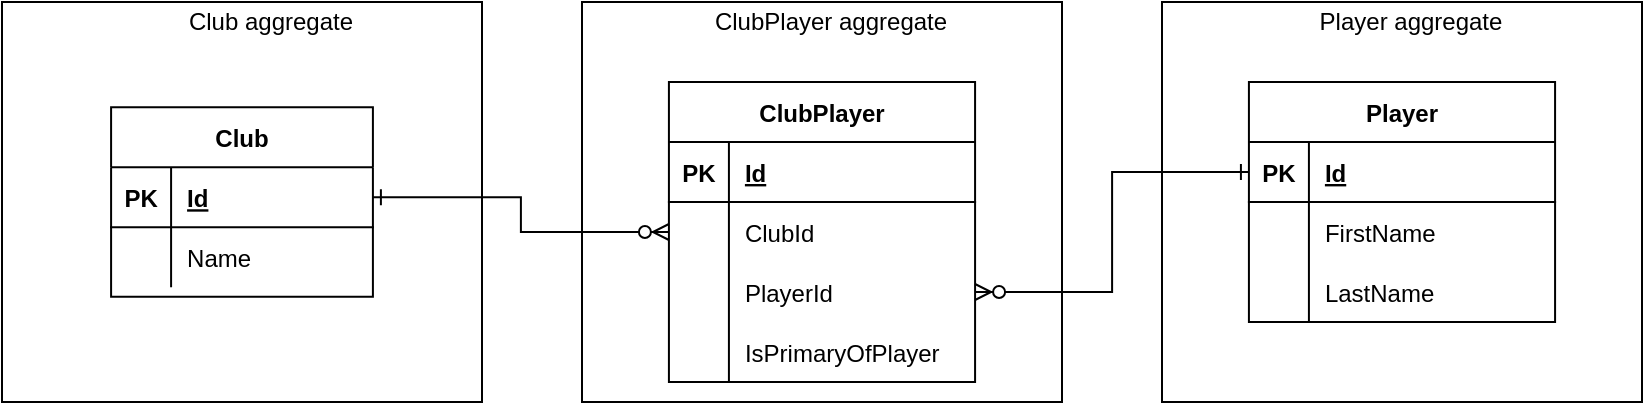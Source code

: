 <mxfile version="14.8.5" type="device"><diagram id="R2lEEEUBdFMjLlhIrx00" name="Page-1"><mxGraphModel dx="1768" dy="880" grid="1" gridSize="10" guides="1" tooltips="1" connect="1" arrows="1" fold="1" page="1" pageScale="1" pageWidth="850" pageHeight="1100" math="0" shadow="0" extFonts="Permanent Marker^https://fonts.googleapis.com/css?family=Permanent+Marker"><root><mxCell id="0"/><mxCell id="1" parent="0"/><mxCell id="gg8PAinaPa6_kpaQrIuv-1" value="" style="group" parent="1" vertex="1" connectable="0"><mxGeometry x="460" y="320" width="240" height="200" as="geometry"/></mxCell><mxCell id="YP9DN8QgEFIF_HLCPCEO-30" value="" style="whiteSpace=wrap;html=1;" parent="gg8PAinaPa6_kpaQrIuv-1" vertex="1"><mxGeometry width="240" height="200" as="geometry"/></mxCell><mxCell id="YP9DN8QgEFIF_HLCPCEO-31" value="Player aggregate" style="text;html=1;align=center;verticalAlign=middle;resizable=0;points=[];autosize=1;strokeColor=none;" parent="gg8PAinaPa6_kpaQrIuv-1" vertex="1"><mxGeometry x="69.231" width="110" height="20" as="geometry"/></mxCell><mxCell id="YP9DN8QgEFIF_HLCPCEO-17" value="Player" style="shape=table;startSize=30;container=1;collapsible=1;childLayout=tableLayout;fixedRows=1;rowLines=0;fontStyle=1;align=center;resizeLast=1;" parent="gg8PAinaPa6_kpaQrIuv-1" vertex="1"><mxGeometry x="43.46" y="40" width="153.08" height="120" as="geometry"/></mxCell><mxCell id="YP9DN8QgEFIF_HLCPCEO-18" value="" style="shape=partialRectangle;collapsible=0;dropTarget=0;pointerEvents=0;fillColor=none;top=0;left=0;bottom=1;right=0;points=[[0,0.5],[1,0.5]];portConstraint=eastwest;" parent="YP9DN8QgEFIF_HLCPCEO-17" vertex="1"><mxGeometry y="30" width="153.08" height="30" as="geometry"/></mxCell><mxCell id="YP9DN8QgEFIF_HLCPCEO-19" value="PK" style="shape=partialRectangle;connectable=0;fillColor=none;top=0;left=0;bottom=0;right=0;fontStyle=1;overflow=hidden;" parent="YP9DN8QgEFIF_HLCPCEO-18" vertex="1"><mxGeometry width="30" height="30" as="geometry"/></mxCell><mxCell id="YP9DN8QgEFIF_HLCPCEO-20" value="Id" style="shape=partialRectangle;connectable=0;fillColor=none;top=0;left=0;bottom=0;right=0;align=left;spacingLeft=6;fontStyle=5;overflow=hidden;" parent="YP9DN8QgEFIF_HLCPCEO-18" vertex="1"><mxGeometry x="30" width="123.08" height="30" as="geometry"/></mxCell><mxCell id="YP9DN8QgEFIF_HLCPCEO-21" value="" style="shape=partialRectangle;collapsible=0;dropTarget=0;pointerEvents=0;fillColor=none;top=0;left=0;bottom=0;right=0;points=[[0,0.5],[1,0.5]];portConstraint=eastwest;" parent="YP9DN8QgEFIF_HLCPCEO-17" vertex="1"><mxGeometry y="60" width="153.08" height="30" as="geometry"/></mxCell><mxCell id="YP9DN8QgEFIF_HLCPCEO-22" value="" style="shape=partialRectangle;connectable=0;fillColor=none;top=0;left=0;bottom=0;right=0;editable=1;overflow=hidden;" parent="YP9DN8QgEFIF_HLCPCEO-21" vertex="1"><mxGeometry width="30" height="30" as="geometry"/></mxCell><mxCell id="YP9DN8QgEFIF_HLCPCEO-23" value="FirstName" style="shape=partialRectangle;connectable=0;fillColor=none;top=0;left=0;bottom=0;right=0;align=left;spacingLeft=6;overflow=hidden;" parent="YP9DN8QgEFIF_HLCPCEO-21" vertex="1"><mxGeometry x="30" width="123.08" height="30" as="geometry"/></mxCell><mxCell id="YP9DN8QgEFIF_HLCPCEO-24" value="" style="shape=partialRectangle;collapsible=0;dropTarget=0;pointerEvents=0;fillColor=none;top=0;left=0;bottom=0;right=0;points=[[0,0.5],[1,0.5]];portConstraint=eastwest;" parent="YP9DN8QgEFIF_HLCPCEO-17" vertex="1"><mxGeometry y="90" width="153.08" height="30" as="geometry"/></mxCell><mxCell id="YP9DN8QgEFIF_HLCPCEO-25" value="" style="shape=partialRectangle;connectable=0;fillColor=none;top=0;left=0;bottom=0;right=0;editable=1;overflow=hidden;" parent="YP9DN8QgEFIF_HLCPCEO-24" vertex="1"><mxGeometry width="30" height="30" as="geometry"/></mxCell><mxCell id="YP9DN8QgEFIF_HLCPCEO-26" value="LastName" style="shape=partialRectangle;connectable=0;fillColor=none;top=0;left=0;bottom=0;right=0;align=left;spacingLeft=6;overflow=hidden;" parent="YP9DN8QgEFIF_HLCPCEO-24" vertex="1"><mxGeometry x="30" width="123.08" height="30" as="geometry"/></mxCell><mxCell id="gg8PAinaPa6_kpaQrIuv-2" value="" style="group" parent="1" vertex="1" connectable="0"><mxGeometry x="-120" y="320" width="240" height="200" as="geometry"/></mxCell><mxCell id="YP9DN8QgEFIF_HLCPCEO-15" value="" style="whiteSpace=wrap;html=1;" parent="gg8PAinaPa6_kpaQrIuv-2" vertex="1"><mxGeometry width="240" height="200.0" as="geometry"/></mxCell><mxCell id="YP9DN8QgEFIF_HLCPCEO-16" value="Club aggregate" style="text;html=1;align=center;verticalAlign=middle;resizable=0;points=[];autosize=1;strokeColor=none;" parent="gg8PAinaPa6_kpaQrIuv-2" vertex="1"><mxGeometry x="83.636" width="100" height="20" as="geometry"/></mxCell><mxCell id="YP9DN8QgEFIF_HLCPCEO-1" value="Club" style="shape=table;startSize=30;container=1;collapsible=1;childLayout=tableLayout;fixedRows=1;rowLines=0;fontStyle=1;align=center;resizeLast=1;" parent="gg8PAinaPa6_kpaQrIuv-2" vertex="1"><mxGeometry x="54.545" y="52.635" width="130.909" height="94.737" as="geometry"/></mxCell><mxCell id="YP9DN8QgEFIF_HLCPCEO-2" value="" style="shape=partialRectangle;collapsible=0;dropTarget=0;pointerEvents=0;fillColor=none;top=0;left=0;bottom=1;right=0;points=[[0,0.5],[1,0.5]];portConstraint=eastwest;" parent="YP9DN8QgEFIF_HLCPCEO-1" vertex="1"><mxGeometry y="30" width="130.909" height="30" as="geometry"/></mxCell><mxCell id="YP9DN8QgEFIF_HLCPCEO-3" value="PK" style="shape=partialRectangle;connectable=0;fillColor=none;top=0;left=0;bottom=0;right=0;fontStyle=1;overflow=hidden;" parent="YP9DN8QgEFIF_HLCPCEO-2" vertex="1"><mxGeometry width="30" height="30" as="geometry"/></mxCell><mxCell id="YP9DN8QgEFIF_HLCPCEO-4" value="Id" style="shape=partialRectangle;connectable=0;fillColor=none;top=0;left=0;bottom=0;right=0;align=left;spacingLeft=6;fontStyle=5;overflow=hidden;" parent="YP9DN8QgEFIF_HLCPCEO-2" vertex="1"><mxGeometry x="30" width="100.909" height="30" as="geometry"/></mxCell><mxCell id="YP9DN8QgEFIF_HLCPCEO-5" value="" style="shape=partialRectangle;collapsible=0;dropTarget=0;pointerEvents=0;fillColor=none;top=0;left=0;bottom=0;right=0;points=[[0,0.5],[1,0.5]];portConstraint=eastwest;" parent="YP9DN8QgEFIF_HLCPCEO-1" vertex="1"><mxGeometry y="60" width="130.909" height="30" as="geometry"/></mxCell><mxCell id="YP9DN8QgEFIF_HLCPCEO-6" value="" style="shape=partialRectangle;connectable=0;fillColor=none;top=0;left=0;bottom=0;right=0;editable=1;overflow=hidden;" parent="YP9DN8QgEFIF_HLCPCEO-5" vertex="1"><mxGeometry width="30" height="30" as="geometry"/></mxCell><mxCell id="YP9DN8QgEFIF_HLCPCEO-7" value="Name" style="shape=partialRectangle;connectable=0;fillColor=none;top=0;left=0;bottom=0;right=0;align=left;spacingLeft=6;overflow=hidden;" parent="YP9DN8QgEFIF_HLCPCEO-5" vertex="1"><mxGeometry x="30" width="100.909" height="30" as="geometry"/></mxCell><mxCell id="WrqjjgfpV-za36VBcFlf-1" value="" style="group" parent="1" vertex="1" connectable="0"><mxGeometry x="170" y="320" width="240" height="200" as="geometry"/></mxCell><mxCell id="WrqjjgfpV-za36VBcFlf-2" value="" style="whiteSpace=wrap;html=1;" parent="WrqjjgfpV-za36VBcFlf-1" vertex="1"><mxGeometry width="240" height="200" as="geometry"/></mxCell><mxCell id="WrqjjgfpV-za36VBcFlf-3" value="ClubPlayer aggregate" style="text;html=1;align=center;verticalAlign=middle;resizable=0;points=[];autosize=1;strokeColor=none;" parent="WrqjjgfpV-za36VBcFlf-1" vertex="1"><mxGeometry x="59.231" width="130" height="20" as="geometry"/></mxCell><mxCell id="WrqjjgfpV-za36VBcFlf-4" value="ClubPlayer" style="shape=table;startSize=30;container=1;collapsible=1;childLayout=tableLayout;fixedRows=1;rowLines=0;fontStyle=1;align=center;resizeLast=1;" parent="WrqjjgfpV-za36VBcFlf-1" vertex="1"><mxGeometry x="43.46" y="40" width="153.08" height="150" as="geometry"/></mxCell><mxCell id="WrqjjgfpV-za36VBcFlf-5" value="" style="shape=partialRectangle;collapsible=0;dropTarget=0;pointerEvents=0;fillColor=none;top=0;left=0;bottom=1;right=0;points=[[0,0.5],[1,0.5]];portConstraint=eastwest;" parent="WrqjjgfpV-za36VBcFlf-4" vertex="1"><mxGeometry y="30" width="153.08" height="30" as="geometry"/></mxCell><mxCell id="WrqjjgfpV-za36VBcFlf-6" value="PK" style="shape=partialRectangle;connectable=0;fillColor=none;top=0;left=0;bottom=0;right=0;fontStyle=1;overflow=hidden;" parent="WrqjjgfpV-za36VBcFlf-5" vertex="1"><mxGeometry width="30" height="30" as="geometry"/></mxCell><mxCell id="WrqjjgfpV-za36VBcFlf-7" value="Id" style="shape=partialRectangle;connectable=0;fillColor=none;top=0;left=0;bottom=0;right=0;align=left;spacingLeft=6;fontStyle=5;overflow=hidden;" parent="WrqjjgfpV-za36VBcFlf-5" vertex="1"><mxGeometry x="30" width="123.08" height="30" as="geometry"/></mxCell><mxCell id="WrqjjgfpV-za36VBcFlf-8" value="" style="shape=partialRectangle;collapsible=0;dropTarget=0;pointerEvents=0;fillColor=none;top=0;left=0;bottom=0;right=0;points=[[0,0.5],[1,0.5]];portConstraint=eastwest;" parent="WrqjjgfpV-za36VBcFlf-4" vertex="1"><mxGeometry y="60" width="153.08" height="30" as="geometry"/></mxCell><mxCell id="WrqjjgfpV-za36VBcFlf-9" value="" style="shape=partialRectangle;connectable=0;fillColor=none;top=0;left=0;bottom=0;right=0;editable=1;overflow=hidden;" parent="WrqjjgfpV-za36VBcFlf-8" vertex="1"><mxGeometry width="30" height="30" as="geometry"/></mxCell><mxCell id="WrqjjgfpV-za36VBcFlf-10" value="ClubId" style="shape=partialRectangle;connectable=0;fillColor=none;top=0;left=0;bottom=0;right=0;align=left;spacingLeft=6;overflow=hidden;" parent="WrqjjgfpV-za36VBcFlf-8" vertex="1"><mxGeometry x="30" width="123.08" height="30" as="geometry"/></mxCell><mxCell id="WrqjjgfpV-za36VBcFlf-11" value="" style="shape=partialRectangle;collapsible=0;dropTarget=0;pointerEvents=0;fillColor=none;top=0;left=0;bottom=0;right=0;points=[[0,0.5],[1,0.5]];portConstraint=eastwest;" parent="WrqjjgfpV-za36VBcFlf-4" vertex="1"><mxGeometry y="90" width="153.08" height="30" as="geometry"/></mxCell><mxCell id="WrqjjgfpV-za36VBcFlf-12" value="" style="shape=partialRectangle;connectable=0;fillColor=none;top=0;left=0;bottom=0;right=0;editable=1;overflow=hidden;" parent="WrqjjgfpV-za36VBcFlf-11" vertex="1"><mxGeometry width="30" height="30" as="geometry"/></mxCell><mxCell id="WrqjjgfpV-za36VBcFlf-13" value="PlayerId" style="shape=partialRectangle;connectable=0;fillColor=none;top=0;left=0;bottom=0;right=0;align=left;spacingLeft=6;overflow=hidden;" parent="WrqjjgfpV-za36VBcFlf-11" vertex="1"><mxGeometry x="30" width="123.08" height="30" as="geometry"/></mxCell><mxCell id="HuqPWsUbodrb0kHH35rk-1" value="" style="shape=partialRectangle;collapsible=0;dropTarget=0;pointerEvents=0;fillColor=none;top=0;left=0;bottom=0;right=0;points=[[0,0.5],[1,0.5]];portConstraint=eastwest;" vertex="1" parent="WrqjjgfpV-za36VBcFlf-4"><mxGeometry y="120" width="153.08" height="30" as="geometry"/></mxCell><mxCell id="HuqPWsUbodrb0kHH35rk-2" value="" style="shape=partialRectangle;connectable=0;fillColor=none;top=0;left=0;bottom=0;right=0;editable=1;overflow=hidden;" vertex="1" parent="HuqPWsUbodrb0kHH35rk-1"><mxGeometry width="30" height="30" as="geometry"/></mxCell><mxCell id="HuqPWsUbodrb0kHH35rk-3" value="IsPrimaryOfPlayer" style="shape=partialRectangle;connectable=0;fillColor=none;top=0;left=0;bottom=0;right=0;align=left;spacingLeft=6;overflow=hidden;" vertex="1" parent="HuqPWsUbodrb0kHH35rk-1"><mxGeometry x="30" width="123.08" height="30" as="geometry"/></mxCell><mxCell id="HuqPWsUbodrb0kHH35rk-4" style="edgeStyle=orthogonalEdgeStyle;rounded=0;orthogonalLoop=1;jettySize=auto;html=1;exitX=1;exitY=0.5;exitDx=0;exitDy=0;endArrow=ERzeroToMany;endFill=1;startArrow=ERone;startFill=0;" edge="1" parent="1" source="YP9DN8QgEFIF_HLCPCEO-2" target="WrqjjgfpV-za36VBcFlf-8"><mxGeometry relative="1" as="geometry"/></mxCell><mxCell id="HuqPWsUbodrb0kHH35rk-5" style="edgeStyle=orthogonalEdgeStyle;rounded=0;orthogonalLoop=1;jettySize=auto;html=1;exitX=1;exitY=0.5;exitDx=0;exitDy=0;startArrow=ERzeroToMany;startFill=1;endArrow=ERone;endFill=0;" edge="1" parent="1" source="WrqjjgfpV-za36VBcFlf-11" target="YP9DN8QgEFIF_HLCPCEO-18"><mxGeometry relative="1" as="geometry"/></mxCell></root></mxGraphModel></diagram></mxfile>